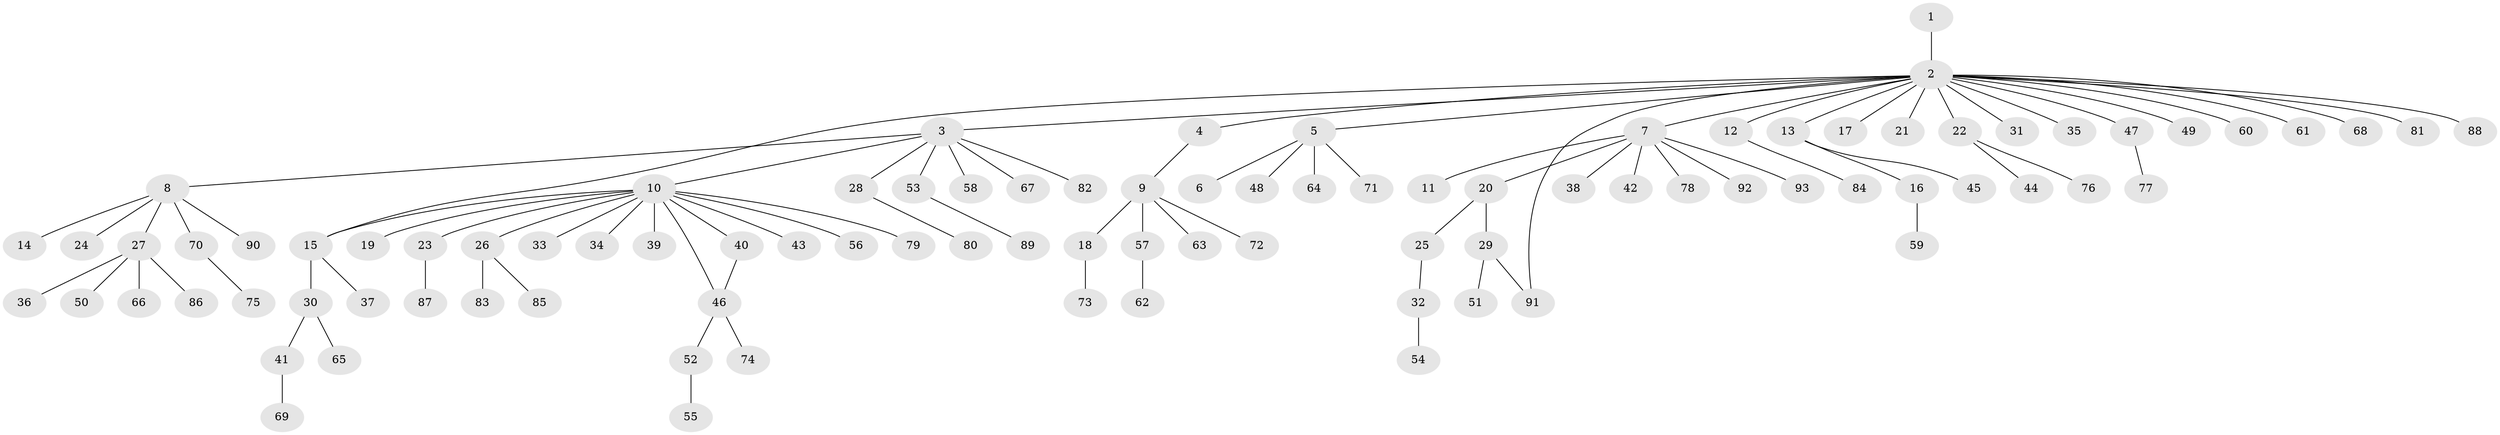 // Generated by graph-tools (version 1.1) at 2025/14/03/09/25 04:14:21]
// undirected, 93 vertices, 95 edges
graph export_dot {
graph [start="1"]
  node [color=gray90,style=filled];
  1;
  2;
  3;
  4;
  5;
  6;
  7;
  8;
  9;
  10;
  11;
  12;
  13;
  14;
  15;
  16;
  17;
  18;
  19;
  20;
  21;
  22;
  23;
  24;
  25;
  26;
  27;
  28;
  29;
  30;
  31;
  32;
  33;
  34;
  35;
  36;
  37;
  38;
  39;
  40;
  41;
  42;
  43;
  44;
  45;
  46;
  47;
  48;
  49;
  50;
  51;
  52;
  53;
  54;
  55;
  56;
  57;
  58;
  59;
  60;
  61;
  62;
  63;
  64;
  65;
  66;
  67;
  68;
  69;
  70;
  71;
  72;
  73;
  74;
  75;
  76;
  77;
  78;
  79;
  80;
  81;
  82;
  83;
  84;
  85;
  86;
  87;
  88;
  89;
  90;
  91;
  92;
  93;
  1 -- 2;
  2 -- 3;
  2 -- 4;
  2 -- 5;
  2 -- 7;
  2 -- 12;
  2 -- 13;
  2 -- 15;
  2 -- 17;
  2 -- 21;
  2 -- 22;
  2 -- 31;
  2 -- 35;
  2 -- 47;
  2 -- 49;
  2 -- 60;
  2 -- 61;
  2 -- 68;
  2 -- 81;
  2 -- 88;
  2 -- 91;
  3 -- 8;
  3 -- 10;
  3 -- 28;
  3 -- 53;
  3 -- 58;
  3 -- 67;
  3 -- 82;
  4 -- 9;
  5 -- 6;
  5 -- 48;
  5 -- 64;
  5 -- 71;
  7 -- 11;
  7 -- 20;
  7 -- 38;
  7 -- 42;
  7 -- 78;
  7 -- 92;
  7 -- 93;
  8 -- 14;
  8 -- 24;
  8 -- 27;
  8 -- 70;
  8 -- 90;
  9 -- 18;
  9 -- 57;
  9 -- 63;
  9 -- 72;
  10 -- 15;
  10 -- 19;
  10 -- 23;
  10 -- 26;
  10 -- 33;
  10 -- 34;
  10 -- 39;
  10 -- 40;
  10 -- 43;
  10 -- 46;
  10 -- 56;
  10 -- 79;
  12 -- 84;
  13 -- 16;
  13 -- 45;
  15 -- 30;
  15 -- 37;
  16 -- 59;
  18 -- 73;
  20 -- 25;
  20 -- 29;
  22 -- 44;
  22 -- 76;
  23 -- 87;
  25 -- 32;
  26 -- 83;
  26 -- 85;
  27 -- 36;
  27 -- 50;
  27 -- 66;
  27 -- 86;
  28 -- 80;
  29 -- 51;
  29 -- 91;
  30 -- 41;
  30 -- 65;
  32 -- 54;
  40 -- 46;
  41 -- 69;
  46 -- 52;
  46 -- 74;
  47 -- 77;
  52 -- 55;
  53 -- 89;
  57 -- 62;
  70 -- 75;
}
